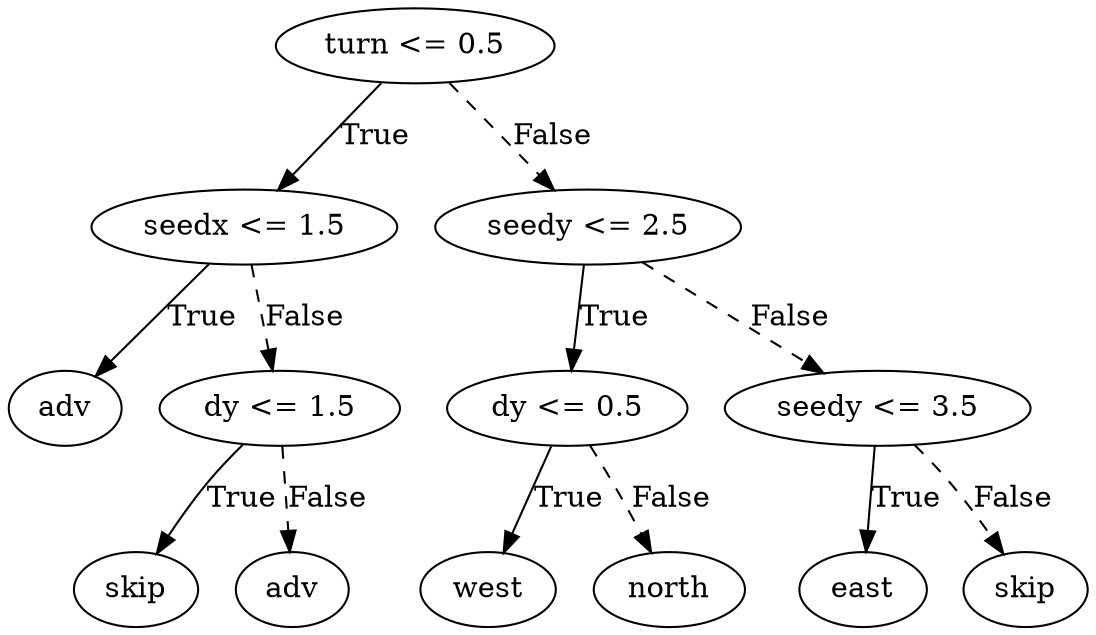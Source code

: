 digraph {
0 [label="turn <= 0.5"];
1 [label="seedx <= 1.5"];
2 [label="adv"];
1 -> 2 [label="True"];
3 [label="dy <= 1.5"];
4 [label="skip"];
3 -> 4 [label="True"];
5 [label="adv"];
3 -> 5 [style="dashed", label="False"];
1 -> 3 [style="dashed", label="False"];
0 -> 1 [label="True"];
6 [label="seedy <= 2.5"];
7 [label="dy <= 0.5"];
8 [label="west"];
7 -> 8 [label="True"];
9 [label="north"];
7 -> 9 [style="dashed", label="False"];
6 -> 7 [label="True"];
10 [label="seedy <= 3.5"];
11 [label="east"];
10 -> 11 [label="True"];
12 [label="skip"];
10 -> 12 [style="dashed", label="False"];
6 -> 10 [style="dashed", label="False"];
0 -> 6 [style="dashed", label="False"];

}